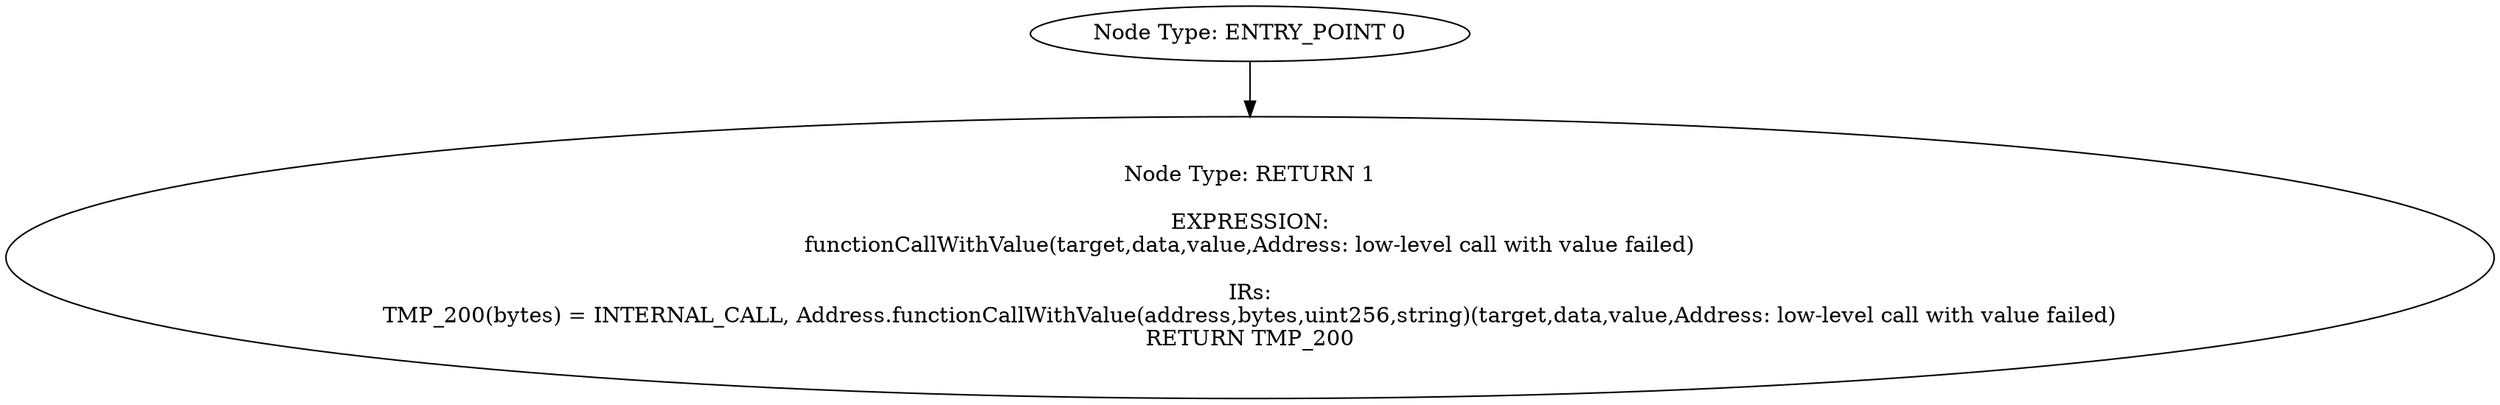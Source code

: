 digraph{
0[label="Node Type: ENTRY_POINT 0
"];
0->1;
1[label="Node Type: RETURN 1

EXPRESSION:
functionCallWithValue(target,data,value,Address: low-level call with value failed)

IRs:
TMP_200(bytes) = INTERNAL_CALL, Address.functionCallWithValue(address,bytes,uint256,string)(target,data,value,Address: low-level call with value failed)
RETURN TMP_200"];
}
